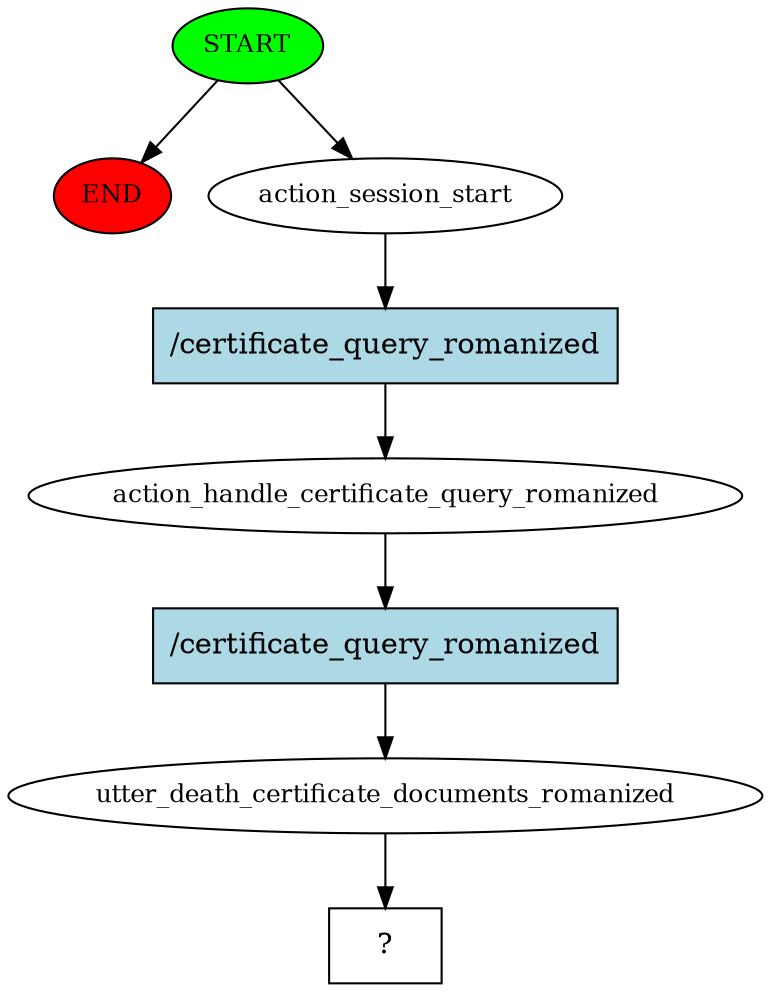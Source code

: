 digraph  {
0 [class="start active", fillcolor=green, fontsize=12, label=START, style=filled];
"-1" [class=end, fillcolor=red, fontsize=12, label=END, style=filled];
1 [class=active, fontsize=12, label=action_session_start];
2 [class=active, fontsize=12, label=action_handle_certificate_query_romanized];
3 [class=active, fontsize=12, label=utter_death_certificate_documents_romanized];
4 [class="intent dashed active", label="  ?  ", shape=rect];
5 [class="intent active", fillcolor=lightblue, label="/certificate_query_romanized", shape=rect, style=filled];
6 [class="intent active", fillcolor=lightblue, label="/certificate_query_romanized", shape=rect, style=filled];
0 -> "-1"  [class="", key=NONE, label=""];
0 -> 1  [class=active, key=NONE, label=""];
1 -> 5  [class=active, key=0];
2 -> 6  [class=active, key=0];
3 -> 4  [class=active, key=NONE, label=""];
5 -> 2  [class=active, key=0];
6 -> 3  [class=active, key=0];
}
